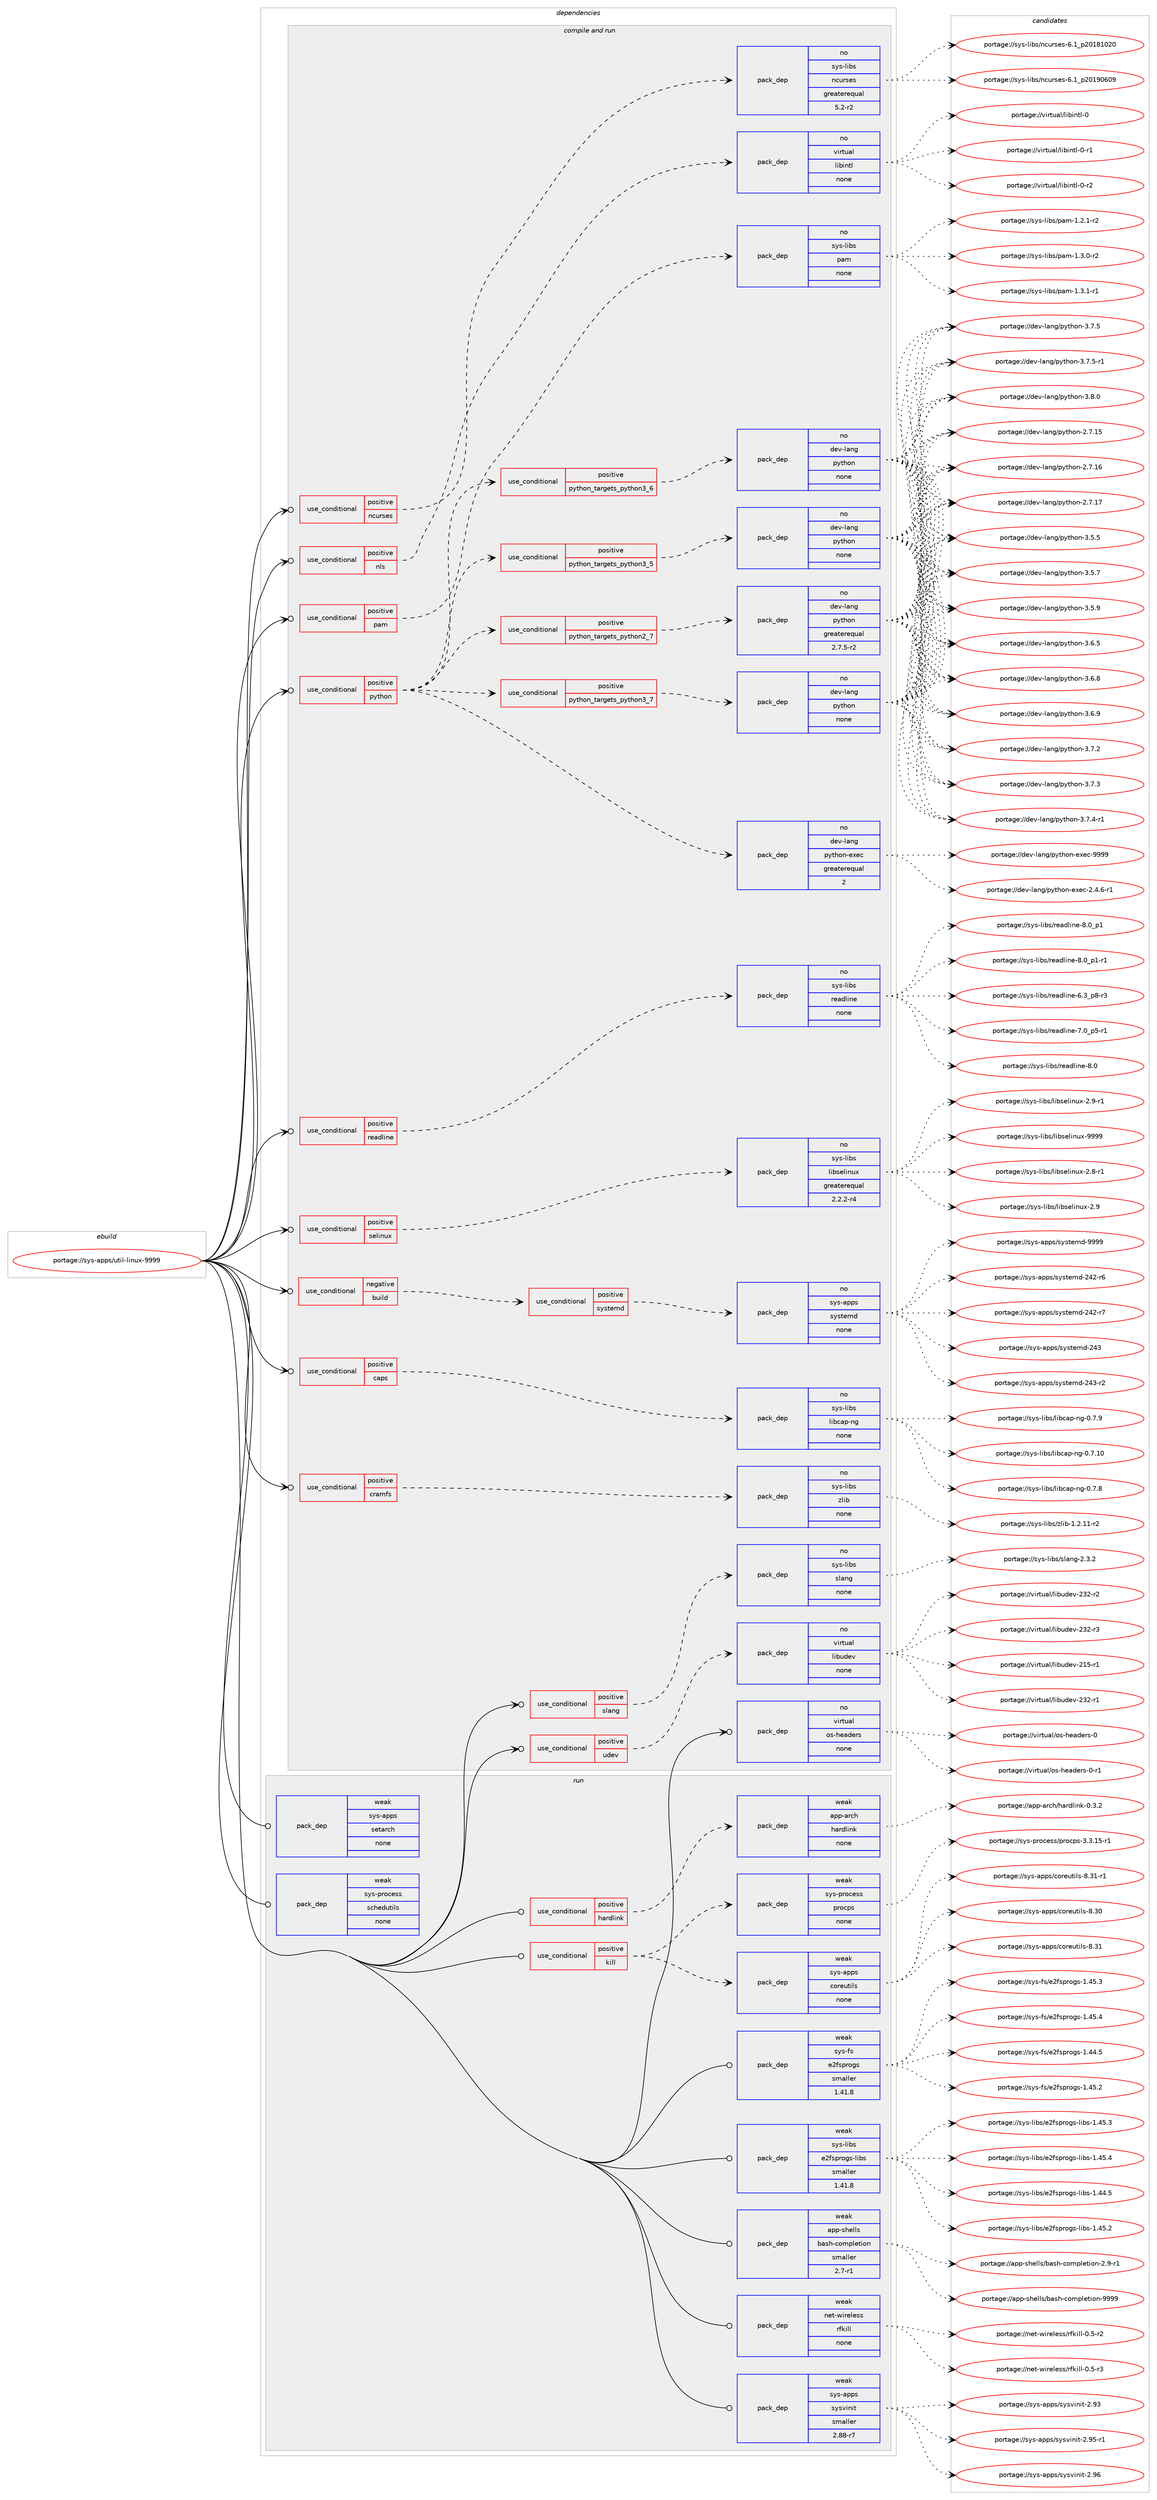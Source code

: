digraph prolog {

# *************
# Graph options
# *************

newrank=true;
concentrate=true;
compound=true;
graph [rankdir=LR,fontname=Helvetica,fontsize=10,ranksep=1.5];#, ranksep=2.5, nodesep=0.2];
edge  [arrowhead=vee];
node  [fontname=Helvetica,fontsize=10];

# **********
# The ebuild
# **********

subgraph cluster_leftcol {
color=gray;
rank=same;
label=<<i>ebuild</i>>;
id [label="portage://sys-apps/util-linux-9999", color=red, width=4, href="../sys-apps/util-linux-9999.svg"];
}

# ****************
# The dependencies
# ****************

subgraph cluster_midcol {
color=gray;
label=<<i>dependencies</i>>;
subgraph cluster_compile {
fillcolor="#eeeeee";
style=filled;
label=<<i>compile</i>>;
}
subgraph cluster_compileandrun {
fillcolor="#eeeeee";
style=filled;
label=<<i>compile and run</i>>;
subgraph cond100334 {
dependency412177 [label=<<TABLE BORDER="0" CELLBORDER="1" CELLSPACING="0" CELLPADDING="4"><TR><TD ROWSPAN="3" CELLPADDING="10">use_conditional</TD></TR><TR><TD>negative</TD></TR><TR><TD>build</TD></TR></TABLE>>, shape=none, color=red];
subgraph cond100335 {
dependency412178 [label=<<TABLE BORDER="0" CELLBORDER="1" CELLSPACING="0" CELLPADDING="4"><TR><TD ROWSPAN="3" CELLPADDING="10">use_conditional</TD></TR><TR><TD>positive</TD></TR><TR><TD>systemd</TD></TR></TABLE>>, shape=none, color=red];
subgraph pack304964 {
dependency412179 [label=<<TABLE BORDER="0" CELLBORDER="1" CELLSPACING="0" CELLPADDING="4" WIDTH="220"><TR><TD ROWSPAN="6" CELLPADDING="30">pack_dep</TD></TR><TR><TD WIDTH="110">no</TD></TR><TR><TD>sys-apps</TD></TR><TR><TD>systemd</TD></TR><TR><TD>none</TD></TR><TR><TD></TD></TR></TABLE>>, shape=none, color=blue];
}
dependency412178:e -> dependency412179:w [weight=20,style="dashed",arrowhead="vee"];
}
dependency412177:e -> dependency412178:w [weight=20,style="dashed",arrowhead="vee"];
}
id:e -> dependency412177:w [weight=20,style="solid",arrowhead="odotvee"];
subgraph cond100336 {
dependency412180 [label=<<TABLE BORDER="0" CELLBORDER="1" CELLSPACING="0" CELLPADDING="4"><TR><TD ROWSPAN="3" CELLPADDING="10">use_conditional</TD></TR><TR><TD>positive</TD></TR><TR><TD>caps</TD></TR></TABLE>>, shape=none, color=red];
subgraph pack304965 {
dependency412181 [label=<<TABLE BORDER="0" CELLBORDER="1" CELLSPACING="0" CELLPADDING="4" WIDTH="220"><TR><TD ROWSPAN="6" CELLPADDING="30">pack_dep</TD></TR><TR><TD WIDTH="110">no</TD></TR><TR><TD>sys-libs</TD></TR><TR><TD>libcap-ng</TD></TR><TR><TD>none</TD></TR><TR><TD></TD></TR></TABLE>>, shape=none, color=blue];
}
dependency412180:e -> dependency412181:w [weight=20,style="dashed",arrowhead="vee"];
}
id:e -> dependency412180:w [weight=20,style="solid",arrowhead="odotvee"];
subgraph cond100337 {
dependency412182 [label=<<TABLE BORDER="0" CELLBORDER="1" CELLSPACING="0" CELLPADDING="4"><TR><TD ROWSPAN="3" CELLPADDING="10">use_conditional</TD></TR><TR><TD>positive</TD></TR><TR><TD>cramfs</TD></TR></TABLE>>, shape=none, color=red];
subgraph pack304966 {
dependency412183 [label=<<TABLE BORDER="0" CELLBORDER="1" CELLSPACING="0" CELLPADDING="4" WIDTH="220"><TR><TD ROWSPAN="6" CELLPADDING="30">pack_dep</TD></TR><TR><TD WIDTH="110">no</TD></TR><TR><TD>sys-libs</TD></TR><TR><TD>zlib</TD></TR><TR><TD>none</TD></TR><TR><TD></TD></TR></TABLE>>, shape=none, color=blue];
}
dependency412182:e -> dependency412183:w [weight=20,style="dashed",arrowhead="vee"];
}
id:e -> dependency412182:w [weight=20,style="solid",arrowhead="odotvee"];
subgraph cond100338 {
dependency412184 [label=<<TABLE BORDER="0" CELLBORDER="1" CELLSPACING="0" CELLPADDING="4"><TR><TD ROWSPAN="3" CELLPADDING="10">use_conditional</TD></TR><TR><TD>positive</TD></TR><TR><TD>ncurses</TD></TR></TABLE>>, shape=none, color=red];
subgraph pack304967 {
dependency412185 [label=<<TABLE BORDER="0" CELLBORDER="1" CELLSPACING="0" CELLPADDING="4" WIDTH="220"><TR><TD ROWSPAN="6" CELLPADDING="30">pack_dep</TD></TR><TR><TD WIDTH="110">no</TD></TR><TR><TD>sys-libs</TD></TR><TR><TD>ncurses</TD></TR><TR><TD>greaterequal</TD></TR><TR><TD>5.2-r2</TD></TR></TABLE>>, shape=none, color=blue];
}
dependency412184:e -> dependency412185:w [weight=20,style="dashed",arrowhead="vee"];
}
id:e -> dependency412184:w [weight=20,style="solid",arrowhead="odotvee"];
subgraph cond100339 {
dependency412186 [label=<<TABLE BORDER="0" CELLBORDER="1" CELLSPACING="0" CELLPADDING="4"><TR><TD ROWSPAN="3" CELLPADDING="10">use_conditional</TD></TR><TR><TD>positive</TD></TR><TR><TD>nls</TD></TR></TABLE>>, shape=none, color=red];
subgraph pack304968 {
dependency412187 [label=<<TABLE BORDER="0" CELLBORDER="1" CELLSPACING="0" CELLPADDING="4" WIDTH="220"><TR><TD ROWSPAN="6" CELLPADDING="30">pack_dep</TD></TR><TR><TD WIDTH="110">no</TD></TR><TR><TD>virtual</TD></TR><TR><TD>libintl</TD></TR><TR><TD>none</TD></TR><TR><TD></TD></TR></TABLE>>, shape=none, color=blue];
}
dependency412186:e -> dependency412187:w [weight=20,style="dashed",arrowhead="vee"];
}
id:e -> dependency412186:w [weight=20,style="solid",arrowhead="odotvee"];
subgraph cond100340 {
dependency412188 [label=<<TABLE BORDER="0" CELLBORDER="1" CELLSPACING="0" CELLPADDING="4"><TR><TD ROWSPAN="3" CELLPADDING="10">use_conditional</TD></TR><TR><TD>positive</TD></TR><TR><TD>pam</TD></TR></TABLE>>, shape=none, color=red];
subgraph pack304969 {
dependency412189 [label=<<TABLE BORDER="0" CELLBORDER="1" CELLSPACING="0" CELLPADDING="4" WIDTH="220"><TR><TD ROWSPAN="6" CELLPADDING="30">pack_dep</TD></TR><TR><TD WIDTH="110">no</TD></TR><TR><TD>sys-libs</TD></TR><TR><TD>pam</TD></TR><TR><TD>none</TD></TR><TR><TD></TD></TR></TABLE>>, shape=none, color=blue];
}
dependency412188:e -> dependency412189:w [weight=20,style="dashed",arrowhead="vee"];
}
id:e -> dependency412188:w [weight=20,style="solid",arrowhead="odotvee"];
subgraph cond100341 {
dependency412190 [label=<<TABLE BORDER="0" CELLBORDER="1" CELLSPACING="0" CELLPADDING="4"><TR><TD ROWSPAN="3" CELLPADDING="10">use_conditional</TD></TR><TR><TD>positive</TD></TR><TR><TD>python</TD></TR></TABLE>>, shape=none, color=red];
subgraph cond100342 {
dependency412191 [label=<<TABLE BORDER="0" CELLBORDER="1" CELLSPACING="0" CELLPADDING="4"><TR><TD ROWSPAN="3" CELLPADDING="10">use_conditional</TD></TR><TR><TD>positive</TD></TR><TR><TD>python_targets_python2_7</TD></TR></TABLE>>, shape=none, color=red];
subgraph pack304970 {
dependency412192 [label=<<TABLE BORDER="0" CELLBORDER="1" CELLSPACING="0" CELLPADDING="4" WIDTH="220"><TR><TD ROWSPAN="6" CELLPADDING="30">pack_dep</TD></TR><TR><TD WIDTH="110">no</TD></TR><TR><TD>dev-lang</TD></TR><TR><TD>python</TD></TR><TR><TD>greaterequal</TD></TR><TR><TD>2.7.5-r2</TD></TR></TABLE>>, shape=none, color=blue];
}
dependency412191:e -> dependency412192:w [weight=20,style="dashed",arrowhead="vee"];
}
dependency412190:e -> dependency412191:w [weight=20,style="dashed",arrowhead="vee"];
subgraph cond100343 {
dependency412193 [label=<<TABLE BORDER="0" CELLBORDER="1" CELLSPACING="0" CELLPADDING="4"><TR><TD ROWSPAN="3" CELLPADDING="10">use_conditional</TD></TR><TR><TD>positive</TD></TR><TR><TD>python_targets_python3_5</TD></TR></TABLE>>, shape=none, color=red];
subgraph pack304971 {
dependency412194 [label=<<TABLE BORDER="0" CELLBORDER="1" CELLSPACING="0" CELLPADDING="4" WIDTH="220"><TR><TD ROWSPAN="6" CELLPADDING="30">pack_dep</TD></TR><TR><TD WIDTH="110">no</TD></TR><TR><TD>dev-lang</TD></TR><TR><TD>python</TD></TR><TR><TD>none</TD></TR><TR><TD></TD></TR></TABLE>>, shape=none, color=blue];
}
dependency412193:e -> dependency412194:w [weight=20,style="dashed",arrowhead="vee"];
}
dependency412190:e -> dependency412193:w [weight=20,style="dashed",arrowhead="vee"];
subgraph cond100344 {
dependency412195 [label=<<TABLE BORDER="0" CELLBORDER="1" CELLSPACING="0" CELLPADDING="4"><TR><TD ROWSPAN="3" CELLPADDING="10">use_conditional</TD></TR><TR><TD>positive</TD></TR><TR><TD>python_targets_python3_6</TD></TR></TABLE>>, shape=none, color=red];
subgraph pack304972 {
dependency412196 [label=<<TABLE BORDER="0" CELLBORDER="1" CELLSPACING="0" CELLPADDING="4" WIDTH="220"><TR><TD ROWSPAN="6" CELLPADDING="30">pack_dep</TD></TR><TR><TD WIDTH="110">no</TD></TR><TR><TD>dev-lang</TD></TR><TR><TD>python</TD></TR><TR><TD>none</TD></TR><TR><TD></TD></TR></TABLE>>, shape=none, color=blue];
}
dependency412195:e -> dependency412196:w [weight=20,style="dashed",arrowhead="vee"];
}
dependency412190:e -> dependency412195:w [weight=20,style="dashed",arrowhead="vee"];
subgraph cond100345 {
dependency412197 [label=<<TABLE BORDER="0" CELLBORDER="1" CELLSPACING="0" CELLPADDING="4"><TR><TD ROWSPAN="3" CELLPADDING="10">use_conditional</TD></TR><TR><TD>positive</TD></TR><TR><TD>python_targets_python3_7</TD></TR></TABLE>>, shape=none, color=red];
subgraph pack304973 {
dependency412198 [label=<<TABLE BORDER="0" CELLBORDER="1" CELLSPACING="0" CELLPADDING="4" WIDTH="220"><TR><TD ROWSPAN="6" CELLPADDING="30">pack_dep</TD></TR><TR><TD WIDTH="110">no</TD></TR><TR><TD>dev-lang</TD></TR><TR><TD>python</TD></TR><TR><TD>none</TD></TR><TR><TD></TD></TR></TABLE>>, shape=none, color=blue];
}
dependency412197:e -> dependency412198:w [weight=20,style="dashed",arrowhead="vee"];
}
dependency412190:e -> dependency412197:w [weight=20,style="dashed",arrowhead="vee"];
subgraph pack304974 {
dependency412199 [label=<<TABLE BORDER="0" CELLBORDER="1" CELLSPACING="0" CELLPADDING="4" WIDTH="220"><TR><TD ROWSPAN="6" CELLPADDING="30">pack_dep</TD></TR><TR><TD WIDTH="110">no</TD></TR><TR><TD>dev-lang</TD></TR><TR><TD>python-exec</TD></TR><TR><TD>greaterequal</TD></TR><TR><TD>2</TD></TR></TABLE>>, shape=none, color=blue];
}
dependency412190:e -> dependency412199:w [weight=20,style="dashed",arrowhead="vee"];
}
id:e -> dependency412190:w [weight=20,style="solid",arrowhead="odotvee"];
subgraph cond100346 {
dependency412200 [label=<<TABLE BORDER="0" CELLBORDER="1" CELLSPACING="0" CELLPADDING="4"><TR><TD ROWSPAN="3" CELLPADDING="10">use_conditional</TD></TR><TR><TD>positive</TD></TR><TR><TD>readline</TD></TR></TABLE>>, shape=none, color=red];
subgraph pack304975 {
dependency412201 [label=<<TABLE BORDER="0" CELLBORDER="1" CELLSPACING="0" CELLPADDING="4" WIDTH="220"><TR><TD ROWSPAN="6" CELLPADDING="30">pack_dep</TD></TR><TR><TD WIDTH="110">no</TD></TR><TR><TD>sys-libs</TD></TR><TR><TD>readline</TD></TR><TR><TD>none</TD></TR><TR><TD></TD></TR></TABLE>>, shape=none, color=blue];
}
dependency412200:e -> dependency412201:w [weight=20,style="dashed",arrowhead="vee"];
}
id:e -> dependency412200:w [weight=20,style="solid",arrowhead="odotvee"];
subgraph cond100347 {
dependency412202 [label=<<TABLE BORDER="0" CELLBORDER="1" CELLSPACING="0" CELLPADDING="4"><TR><TD ROWSPAN="3" CELLPADDING="10">use_conditional</TD></TR><TR><TD>positive</TD></TR><TR><TD>selinux</TD></TR></TABLE>>, shape=none, color=red];
subgraph pack304976 {
dependency412203 [label=<<TABLE BORDER="0" CELLBORDER="1" CELLSPACING="0" CELLPADDING="4" WIDTH="220"><TR><TD ROWSPAN="6" CELLPADDING="30">pack_dep</TD></TR><TR><TD WIDTH="110">no</TD></TR><TR><TD>sys-libs</TD></TR><TR><TD>libselinux</TD></TR><TR><TD>greaterequal</TD></TR><TR><TD>2.2.2-r4</TD></TR></TABLE>>, shape=none, color=blue];
}
dependency412202:e -> dependency412203:w [weight=20,style="dashed",arrowhead="vee"];
}
id:e -> dependency412202:w [weight=20,style="solid",arrowhead="odotvee"];
subgraph cond100348 {
dependency412204 [label=<<TABLE BORDER="0" CELLBORDER="1" CELLSPACING="0" CELLPADDING="4"><TR><TD ROWSPAN="3" CELLPADDING="10">use_conditional</TD></TR><TR><TD>positive</TD></TR><TR><TD>slang</TD></TR></TABLE>>, shape=none, color=red];
subgraph pack304977 {
dependency412205 [label=<<TABLE BORDER="0" CELLBORDER="1" CELLSPACING="0" CELLPADDING="4" WIDTH="220"><TR><TD ROWSPAN="6" CELLPADDING="30">pack_dep</TD></TR><TR><TD WIDTH="110">no</TD></TR><TR><TD>sys-libs</TD></TR><TR><TD>slang</TD></TR><TR><TD>none</TD></TR><TR><TD></TD></TR></TABLE>>, shape=none, color=blue];
}
dependency412204:e -> dependency412205:w [weight=20,style="dashed",arrowhead="vee"];
}
id:e -> dependency412204:w [weight=20,style="solid",arrowhead="odotvee"];
subgraph cond100349 {
dependency412206 [label=<<TABLE BORDER="0" CELLBORDER="1" CELLSPACING="0" CELLPADDING="4"><TR><TD ROWSPAN="3" CELLPADDING="10">use_conditional</TD></TR><TR><TD>positive</TD></TR><TR><TD>udev</TD></TR></TABLE>>, shape=none, color=red];
subgraph pack304978 {
dependency412207 [label=<<TABLE BORDER="0" CELLBORDER="1" CELLSPACING="0" CELLPADDING="4" WIDTH="220"><TR><TD ROWSPAN="6" CELLPADDING="30">pack_dep</TD></TR><TR><TD WIDTH="110">no</TD></TR><TR><TD>virtual</TD></TR><TR><TD>libudev</TD></TR><TR><TD>none</TD></TR><TR><TD></TD></TR></TABLE>>, shape=none, color=blue];
}
dependency412206:e -> dependency412207:w [weight=20,style="dashed",arrowhead="vee"];
}
id:e -> dependency412206:w [weight=20,style="solid",arrowhead="odotvee"];
subgraph pack304979 {
dependency412208 [label=<<TABLE BORDER="0" CELLBORDER="1" CELLSPACING="0" CELLPADDING="4" WIDTH="220"><TR><TD ROWSPAN="6" CELLPADDING="30">pack_dep</TD></TR><TR><TD WIDTH="110">no</TD></TR><TR><TD>virtual</TD></TR><TR><TD>os-headers</TD></TR><TR><TD>none</TD></TR><TR><TD></TD></TR></TABLE>>, shape=none, color=blue];
}
id:e -> dependency412208:w [weight=20,style="solid",arrowhead="odotvee"];
}
subgraph cluster_run {
fillcolor="#eeeeee";
style=filled;
label=<<i>run</i>>;
subgraph cond100350 {
dependency412209 [label=<<TABLE BORDER="0" CELLBORDER="1" CELLSPACING="0" CELLPADDING="4"><TR><TD ROWSPAN="3" CELLPADDING="10">use_conditional</TD></TR><TR><TD>positive</TD></TR><TR><TD>hardlink</TD></TR></TABLE>>, shape=none, color=red];
subgraph pack304980 {
dependency412210 [label=<<TABLE BORDER="0" CELLBORDER="1" CELLSPACING="0" CELLPADDING="4" WIDTH="220"><TR><TD ROWSPAN="6" CELLPADDING="30">pack_dep</TD></TR><TR><TD WIDTH="110">weak</TD></TR><TR><TD>app-arch</TD></TR><TR><TD>hardlink</TD></TR><TR><TD>none</TD></TR><TR><TD></TD></TR></TABLE>>, shape=none, color=blue];
}
dependency412209:e -> dependency412210:w [weight=20,style="dashed",arrowhead="vee"];
}
id:e -> dependency412209:w [weight=20,style="solid",arrowhead="odot"];
subgraph cond100351 {
dependency412211 [label=<<TABLE BORDER="0" CELLBORDER="1" CELLSPACING="0" CELLPADDING="4"><TR><TD ROWSPAN="3" CELLPADDING="10">use_conditional</TD></TR><TR><TD>positive</TD></TR><TR><TD>kill</TD></TR></TABLE>>, shape=none, color=red];
subgraph pack304981 {
dependency412212 [label=<<TABLE BORDER="0" CELLBORDER="1" CELLSPACING="0" CELLPADDING="4" WIDTH="220"><TR><TD ROWSPAN="6" CELLPADDING="30">pack_dep</TD></TR><TR><TD WIDTH="110">weak</TD></TR><TR><TD>sys-apps</TD></TR><TR><TD>coreutils</TD></TR><TR><TD>none</TD></TR><TR><TD></TD></TR></TABLE>>, shape=none, color=blue];
}
dependency412211:e -> dependency412212:w [weight=20,style="dashed",arrowhead="vee"];
subgraph pack304982 {
dependency412213 [label=<<TABLE BORDER="0" CELLBORDER="1" CELLSPACING="0" CELLPADDING="4" WIDTH="220"><TR><TD ROWSPAN="6" CELLPADDING="30">pack_dep</TD></TR><TR><TD WIDTH="110">weak</TD></TR><TR><TD>sys-process</TD></TR><TR><TD>procps</TD></TR><TR><TD>none</TD></TR><TR><TD></TD></TR></TABLE>>, shape=none, color=blue];
}
dependency412211:e -> dependency412213:w [weight=20,style="dashed",arrowhead="vee"];
}
id:e -> dependency412211:w [weight=20,style="solid",arrowhead="odot"];
subgraph pack304983 {
dependency412214 [label=<<TABLE BORDER="0" CELLBORDER="1" CELLSPACING="0" CELLPADDING="4" WIDTH="220"><TR><TD ROWSPAN="6" CELLPADDING="30">pack_dep</TD></TR><TR><TD WIDTH="110">weak</TD></TR><TR><TD>app-shells</TD></TR><TR><TD>bash-completion</TD></TR><TR><TD>smaller</TD></TR><TR><TD>2.7-r1</TD></TR></TABLE>>, shape=none, color=blue];
}
id:e -> dependency412214:w [weight=20,style="solid",arrowhead="odot"];
subgraph pack304984 {
dependency412215 [label=<<TABLE BORDER="0" CELLBORDER="1" CELLSPACING="0" CELLPADDING="4" WIDTH="220"><TR><TD ROWSPAN="6" CELLPADDING="30">pack_dep</TD></TR><TR><TD WIDTH="110">weak</TD></TR><TR><TD>net-wireless</TD></TR><TR><TD>rfkill</TD></TR><TR><TD>none</TD></TR><TR><TD></TD></TR></TABLE>>, shape=none, color=blue];
}
id:e -> dependency412215:w [weight=20,style="solid",arrowhead="odot"];
subgraph pack304985 {
dependency412216 [label=<<TABLE BORDER="0" CELLBORDER="1" CELLSPACING="0" CELLPADDING="4" WIDTH="220"><TR><TD ROWSPAN="6" CELLPADDING="30">pack_dep</TD></TR><TR><TD WIDTH="110">weak</TD></TR><TR><TD>sys-apps</TD></TR><TR><TD>setarch</TD></TR><TR><TD>none</TD></TR><TR><TD></TD></TR></TABLE>>, shape=none, color=blue];
}
id:e -> dependency412216:w [weight=20,style="solid",arrowhead="odot"];
subgraph pack304986 {
dependency412217 [label=<<TABLE BORDER="0" CELLBORDER="1" CELLSPACING="0" CELLPADDING="4" WIDTH="220"><TR><TD ROWSPAN="6" CELLPADDING="30">pack_dep</TD></TR><TR><TD WIDTH="110">weak</TD></TR><TR><TD>sys-apps</TD></TR><TR><TD>sysvinit</TD></TR><TR><TD>smaller</TD></TR><TR><TD>2.88-r7</TD></TR></TABLE>>, shape=none, color=blue];
}
id:e -> dependency412217:w [weight=20,style="solid",arrowhead="odot"];
subgraph pack304987 {
dependency412218 [label=<<TABLE BORDER="0" CELLBORDER="1" CELLSPACING="0" CELLPADDING="4" WIDTH="220"><TR><TD ROWSPAN="6" CELLPADDING="30">pack_dep</TD></TR><TR><TD WIDTH="110">weak</TD></TR><TR><TD>sys-fs</TD></TR><TR><TD>e2fsprogs</TD></TR><TR><TD>smaller</TD></TR><TR><TD>1.41.8</TD></TR></TABLE>>, shape=none, color=blue];
}
id:e -> dependency412218:w [weight=20,style="solid",arrowhead="odot"];
subgraph pack304988 {
dependency412219 [label=<<TABLE BORDER="0" CELLBORDER="1" CELLSPACING="0" CELLPADDING="4" WIDTH="220"><TR><TD ROWSPAN="6" CELLPADDING="30">pack_dep</TD></TR><TR><TD WIDTH="110">weak</TD></TR><TR><TD>sys-libs</TD></TR><TR><TD>e2fsprogs-libs</TD></TR><TR><TD>smaller</TD></TR><TR><TD>1.41.8</TD></TR></TABLE>>, shape=none, color=blue];
}
id:e -> dependency412219:w [weight=20,style="solid",arrowhead="odot"];
subgraph pack304989 {
dependency412220 [label=<<TABLE BORDER="0" CELLBORDER="1" CELLSPACING="0" CELLPADDING="4" WIDTH="220"><TR><TD ROWSPAN="6" CELLPADDING="30">pack_dep</TD></TR><TR><TD WIDTH="110">weak</TD></TR><TR><TD>sys-process</TD></TR><TR><TD>schedutils</TD></TR><TR><TD>none</TD></TR><TR><TD></TD></TR></TABLE>>, shape=none, color=blue];
}
id:e -> dependency412220:w [weight=20,style="solid",arrowhead="odot"];
}
}

# **************
# The candidates
# **************

subgraph cluster_choices {
rank=same;
color=gray;
label=<<i>candidates</i>>;

subgraph choice304964 {
color=black;
nodesep=1;
choiceportage115121115459711211211547115121115116101109100455052504511454 [label="portage://sys-apps/systemd-242-r6", color=red, width=4,href="../sys-apps/systemd-242-r6.svg"];
choiceportage115121115459711211211547115121115116101109100455052504511455 [label="portage://sys-apps/systemd-242-r7", color=red, width=4,href="../sys-apps/systemd-242-r7.svg"];
choiceportage11512111545971121121154711512111511610110910045505251 [label="portage://sys-apps/systemd-243", color=red, width=4,href="../sys-apps/systemd-243.svg"];
choiceportage115121115459711211211547115121115116101109100455052514511450 [label="portage://sys-apps/systemd-243-r2", color=red, width=4,href="../sys-apps/systemd-243-r2.svg"];
choiceportage1151211154597112112115471151211151161011091004557575757 [label="portage://sys-apps/systemd-9999", color=red, width=4,href="../sys-apps/systemd-9999.svg"];
dependency412179:e -> choiceportage115121115459711211211547115121115116101109100455052504511454:w [style=dotted,weight="100"];
dependency412179:e -> choiceportage115121115459711211211547115121115116101109100455052504511455:w [style=dotted,weight="100"];
dependency412179:e -> choiceportage11512111545971121121154711512111511610110910045505251:w [style=dotted,weight="100"];
dependency412179:e -> choiceportage115121115459711211211547115121115116101109100455052514511450:w [style=dotted,weight="100"];
dependency412179:e -> choiceportage1151211154597112112115471151211151161011091004557575757:w [style=dotted,weight="100"];
}
subgraph choice304965 {
color=black;
nodesep=1;
choiceportage1151211154510810598115471081059899971124511010345484655464948 [label="portage://sys-libs/libcap-ng-0.7.10", color=red, width=4,href="../sys-libs/libcap-ng-0.7.10.svg"];
choiceportage11512111545108105981154710810598999711245110103454846554656 [label="portage://sys-libs/libcap-ng-0.7.8", color=red, width=4,href="../sys-libs/libcap-ng-0.7.8.svg"];
choiceportage11512111545108105981154710810598999711245110103454846554657 [label="portage://sys-libs/libcap-ng-0.7.9", color=red, width=4,href="../sys-libs/libcap-ng-0.7.9.svg"];
dependency412181:e -> choiceportage1151211154510810598115471081059899971124511010345484655464948:w [style=dotted,weight="100"];
dependency412181:e -> choiceportage11512111545108105981154710810598999711245110103454846554656:w [style=dotted,weight="100"];
dependency412181:e -> choiceportage11512111545108105981154710810598999711245110103454846554657:w [style=dotted,weight="100"];
}
subgraph choice304966 {
color=black;
nodesep=1;
choiceportage11512111545108105981154712210810598454946504649494511450 [label="portage://sys-libs/zlib-1.2.11-r2", color=red, width=4,href="../sys-libs/zlib-1.2.11-r2.svg"];
dependency412183:e -> choiceportage11512111545108105981154712210810598454946504649494511450:w [style=dotted,weight="100"];
}
subgraph choice304967 {
color=black;
nodesep=1;
choiceportage1151211154510810598115471109911711411510111545544649951125048495649485048 [label="portage://sys-libs/ncurses-6.1_p20181020", color=red, width=4,href="../sys-libs/ncurses-6.1_p20181020.svg"];
choiceportage1151211154510810598115471109911711411510111545544649951125048495748544857 [label="portage://sys-libs/ncurses-6.1_p20190609", color=red, width=4,href="../sys-libs/ncurses-6.1_p20190609.svg"];
dependency412185:e -> choiceportage1151211154510810598115471109911711411510111545544649951125048495649485048:w [style=dotted,weight="100"];
dependency412185:e -> choiceportage1151211154510810598115471109911711411510111545544649951125048495748544857:w [style=dotted,weight="100"];
}
subgraph choice304968 {
color=black;
nodesep=1;
choiceportage1181051141161179710847108105981051101161084548 [label="portage://virtual/libintl-0", color=red, width=4,href="../virtual/libintl-0.svg"];
choiceportage11810511411611797108471081059810511011610845484511449 [label="portage://virtual/libintl-0-r1", color=red, width=4,href="../virtual/libintl-0-r1.svg"];
choiceportage11810511411611797108471081059810511011610845484511450 [label="portage://virtual/libintl-0-r2", color=red, width=4,href="../virtual/libintl-0-r2.svg"];
dependency412187:e -> choiceportage1181051141161179710847108105981051101161084548:w [style=dotted,weight="100"];
dependency412187:e -> choiceportage11810511411611797108471081059810511011610845484511449:w [style=dotted,weight="100"];
dependency412187:e -> choiceportage11810511411611797108471081059810511011610845484511450:w [style=dotted,weight="100"];
}
subgraph choice304969 {
color=black;
nodesep=1;
choiceportage115121115451081059811547112971094549465046494511450 [label="portage://sys-libs/pam-1.2.1-r2", color=red, width=4,href="../sys-libs/pam-1.2.1-r2.svg"];
choiceportage115121115451081059811547112971094549465146484511450 [label="portage://sys-libs/pam-1.3.0-r2", color=red, width=4,href="../sys-libs/pam-1.3.0-r2.svg"];
choiceportage115121115451081059811547112971094549465146494511449 [label="portage://sys-libs/pam-1.3.1-r1", color=red, width=4,href="../sys-libs/pam-1.3.1-r1.svg"];
dependency412189:e -> choiceportage115121115451081059811547112971094549465046494511450:w [style=dotted,weight="100"];
dependency412189:e -> choiceportage115121115451081059811547112971094549465146484511450:w [style=dotted,weight="100"];
dependency412189:e -> choiceportage115121115451081059811547112971094549465146494511449:w [style=dotted,weight="100"];
}
subgraph choice304970 {
color=black;
nodesep=1;
choiceportage10010111845108971101034711212111610411111045504655464953 [label="portage://dev-lang/python-2.7.15", color=red, width=4,href="../dev-lang/python-2.7.15.svg"];
choiceportage10010111845108971101034711212111610411111045504655464954 [label="portage://dev-lang/python-2.7.16", color=red, width=4,href="../dev-lang/python-2.7.16.svg"];
choiceportage10010111845108971101034711212111610411111045504655464955 [label="portage://dev-lang/python-2.7.17", color=red, width=4,href="../dev-lang/python-2.7.17.svg"];
choiceportage100101118451089711010347112121116104111110455146534653 [label="portage://dev-lang/python-3.5.5", color=red, width=4,href="../dev-lang/python-3.5.5.svg"];
choiceportage100101118451089711010347112121116104111110455146534655 [label="portage://dev-lang/python-3.5.7", color=red, width=4,href="../dev-lang/python-3.5.7.svg"];
choiceportage100101118451089711010347112121116104111110455146534657 [label="portage://dev-lang/python-3.5.9", color=red, width=4,href="../dev-lang/python-3.5.9.svg"];
choiceportage100101118451089711010347112121116104111110455146544653 [label="portage://dev-lang/python-3.6.5", color=red, width=4,href="../dev-lang/python-3.6.5.svg"];
choiceportage100101118451089711010347112121116104111110455146544656 [label="portage://dev-lang/python-3.6.8", color=red, width=4,href="../dev-lang/python-3.6.8.svg"];
choiceportage100101118451089711010347112121116104111110455146544657 [label="portage://dev-lang/python-3.6.9", color=red, width=4,href="../dev-lang/python-3.6.9.svg"];
choiceportage100101118451089711010347112121116104111110455146554650 [label="portage://dev-lang/python-3.7.2", color=red, width=4,href="../dev-lang/python-3.7.2.svg"];
choiceportage100101118451089711010347112121116104111110455146554651 [label="portage://dev-lang/python-3.7.3", color=red, width=4,href="../dev-lang/python-3.7.3.svg"];
choiceportage1001011184510897110103471121211161041111104551465546524511449 [label="portage://dev-lang/python-3.7.4-r1", color=red, width=4,href="../dev-lang/python-3.7.4-r1.svg"];
choiceportage100101118451089711010347112121116104111110455146554653 [label="portage://dev-lang/python-3.7.5", color=red, width=4,href="../dev-lang/python-3.7.5.svg"];
choiceportage1001011184510897110103471121211161041111104551465546534511449 [label="portage://dev-lang/python-3.7.5-r1", color=red, width=4,href="../dev-lang/python-3.7.5-r1.svg"];
choiceportage100101118451089711010347112121116104111110455146564648 [label="portage://dev-lang/python-3.8.0", color=red, width=4,href="../dev-lang/python-3.8.0.svg"];
dependency412192:e -> choiceportage10010111845108971101034711212111610411111045504655464953:w [style=dotted,weight="100"];
dependency412192:e -> choiceportage10010111845108971101034711212111610411111045504655464954:w [style=dotted,weight="100"];
dependency412192:e -> choiceportage10010111845108971101034711212111610411111045504655464955:w [style=dotted,weight="100"];
dependency412192:e -> choiceportage100101118451089711010347112121116104111110455146534653:w [style=dotted,weight="100"];
dependency412192:e -> choiceportage100101118451089711010347112121116104111110455146534655:w [style=dotted,weight="100"];
dependency412192:e -> choiceportage100101118451089711010347112121116104111110455146534657:w [style=dotted,weight="100"];
dependency412192:e -> choiceportage100101118451089711010347112121116104111110455146544653:w [style=dotted,weight="100"];
dependency412192:e -> choiceportage100101118451089711010347112121116104111110455146544656:w [style=dotted,weight="100"];
dependency412192:e -> choiceportage100101118451089711010347112121116104111110455146544657:w [style=dotted,weight="100"];
dependency412192:e -> choiceportage100101118451089711010347112121116104111110455146554650:w [style=dotted,weight="100"];
dependency412192:e -> choiceportage100101118451089711010347112121116104111110455146554651:w [style=dotted,weight="100"];
dependency412192:e -> choiceportage1001011184510897110103471121211161041111104551465546524511449:w [style=dotted,weight="100"];
dependency412192:e -> choiceportage100101118451089711010347112121116104111110455146554653:w [style=dotted,weight="100"];
dependency412192:e -> choiceportage1001011184510897110103471121211161041111104551465546534511449:w [style=dotted,weight="100"];
dependency412192:e -> choiceportage100101118451089711010347112121116104111110455146564648:w [style=dotted,weight="100"];
}
subgraph choice304971 {
color=black;
nodesep=1;
choiceportage10010111845108971101034711212111610411111045504655464953 [label="portage://dev-lang/python-2.7.15", color=red, width=4,href="../dev-lang/python-2.7.15.svg"];
choiceportage10010111845108971101034711212111610411111045504655464954 [label="portage://dev-lang/python-2.7.16", color=red, width=4,href="../dev-lang/python-2.7.16.svg"];
choiceportage10010111845108971101034711212111610411111045504655464955 [label="portage://dev-lang/python-2.7.17", color=red, width=4,href="../dev-lang/python-2.7.17.svg"];
choiceportage100101118451089711010347112121116104111110455146534653 [label="portage://dev-lang/python-3.5.5", color=red, width=4,href="../dev-lang/python-3.5.5.svg"];
choiceportage100101118451089711010347112121116104111110455146534655 [label="portage://dev-lang/python-3.5.7", color=red, width=4,href="../dev-lang/python-3.5.7.svg"];
choiceportage100101118451089711010347112121116104111110455146534657 [label="portage://dev-lang/python-3.5.9", color=red, width=4,href="../dev-lang/python-3.5.9.svg"];
choiceportage100101118451089711010347112121116104111110455146544653 [label="portage://dev-lang/python-3.6.5", color=red, width=4,href="../dev-lang/python-3.6.5.svg"];
choiceportage100101118451089711010347112121116104111110455146544656 [label="portage://dev-lang/python-3.6.8", color=red, width=4,href="../dev-lang/python-3.6.8.svg"];
choiceportage100101118451089711010347112121116104111110455146544657 [label="portage://dev-lang/python-3.6.9", color=red, width=4,href="../dev-lang/python-3.6.9.svg"];
choiceportage100101118451089711010347112121116104111110455146554650 [label="portage://dev-lang/python-3.7.2", color=red, width=4,href="../dev-lang/python-3.7.2.svg"];
choiceportage100101118451089711010347112121116104111110455146554651 [label="portage://dev-lang/python-3.7.3", color=red, width=4,href="../dev-lang/python-3.7.3.svg"];
choiceportage1001011184510897110103471121211161041111104551465546524511449 [label="portage://dev-lang/python-3.7.4-r1", color=red, width=4,href="../dev-lang/python-3.7.4-r1.svg"];
choiceportage100101118451089711010347112121116104111110455146554653 [label="portage://dev-lang/python-3.7.5", color=red, width=4,href="../dev-lang/python-3.7.5.svg"];
choiceportage1001011184510897110103471121211161041111104551465546534511449 [label="portage://dev-lang/python-3.7.5-r1", color=red, width=4,href="../dev-lang/python-3.7.5-r1.svg"];
choiceportage100101118451089711010347112121116104111110455146564648 [label="portage://dev-lang/python-3.8.0", color=red, width=4,href="../dev-lang/python-3.8.0.svg"];
dependency412194:e -> choiceportage10010111845108971101034711212111610411111045504655464953:w [style=dotted,weight="100"];
dependency412194:e -> choiceportage10010111845108971101034711212111610411111045504655464954:w [style=dotted,weight="100"];
dependency412194:e -> choiceportage10010111845108971101034711212111610411111045504655464955:w [style=dotted,weight="100"];
dependency412194:e -> choiceportage100101118451089711010347112121116104111110455146534653:w [style=dotted,weight="100"];
dependency412194:e -> choiceportage100101118451089711010347112121116104111110455146534655:w [style=dotted,weight="100"];
dependency412194:e -> choiceportage100101118451089711010347112121116104111110455146534657:w [style=dotted,weight="100"];
dependency412194:e -> choiceportage100101118451089711010347112121116104111110455146544653:w [style=dotted,weight="100"];
dependency412194:e -> choiceportage100101118451089711010347112121116104111110455146544656:w [style=dotted,weight="100"];
dependency412194:e -> choiceportage100101118451089711010347112121116104111110455146544657:w [style=dotted,weight="100"];
dependency412194:e -> choiceportage100101118451089711010347112121116104111110455146554650:w [style=dotted,weight="100"];
dependency412194:e -> choiceportage100101118451089711010347112121116104111110455146554651:w [style=dotted,weight="100"];
dependency412194:e -> choiceportage1001011184510897110103471121211161041111104551465546524511449:w [style=dotted,weight="100"];
dependency412194:e -> choiceportage100101118451089711010347112121116104111110455146554653:w [style=dotted,weight="100"];
dependency412194:e -> choiceportage1001011184510897110103471121211161041111104551465546534511449:w [style=dotted,weight="100"];
dependency412194:e -> choiceportage100101118451089711010347112121116104111110455146564648:w [style=dotted,weight="100"];
}
subgraph choice304972 {
color=black;
nodesep=1;
choiceportage10010111845108971101034711212111610411111045504655464953 [label="portage://dev-lang/python-2.7.15", color=red, width=4,href="../dev-lang/python-2.7.15.svg"];
choiceportage10010111845108971101034711212111610411111045504655464954 [label="portage://dev-lang/python-2.7.16", color=red, width=4,href="../dev-lang/python-2.7.16.svg"];
choiceportage10010111845108971101034711212111610411111045504655464955 [label="portage://dev-lang/python-2.7.17", color=red, width=4,href="../dev-lang/python-2.7.17.svg"];
choiceportage100101118451089711010347112121116104111110455146534653 [label="portage://dev-lang/python-3.5.5", color=red, width=4,href="../dev-lang/python-3.5.5.svg"];
choiceportage100101118451089711010347112121116104111110455146534655 [label="portage://dev-lang/python-3.5.7", color=red, width=4,href="../dev-lang/python-3.5.7.svg"];
choiceportage100101118451089711010347112121116104111110455146534657 [label="portage://dev-lang/python-3.5.9", color=red, width=4,href="../dev-lang/python-3.5.9.svg"];
choiceportage100101118451089711010347112121116104111110455146544653 [label="portage://dev-lang/python-3.6.5", color=red, width=4,href="../dev-lang/python-3.6.5.svg"];
choiceportage100101118451089711010347112121116104111110455146544656 [label="portage://dev-lang/python-3.6.8", color=red, width=4,href="../dev-lang/python-3.6.8.svg"];
choiceportage100101118451089711010347112121116104111110455146544657 [label="portage://dev-lang/python-3.6.9", color=red, width=4,href="../dev-lang/python-3.6.9.svg"];
choiceportage100101118451089711010347112121116104111110455146554650 [label="portage://dev-lang/python-3.7.2", color=red, width=4,href="../dev-lang/python-3.7.2.svg"];
choiceportage100101118451089711010347112121116104111110455146554651 [label="portage://dev-lang/python-3.7.3", color=red, width=4,href="../dev-lang/python-3.7.3.svg"];
choiceportage1001011184510897110103471121211161041111104551465546524511449 [label="portage://dev-lang/python-3.7.4-r1", color=red, width=4,href="../dev-lang/python-3.7.4-r1.svg"];
choiceportage100101118451089711010347112121116104111110455146554653 [label="portage://dev-lang/python-3.7.5", color=red, width=4,href="../dev-lang/python-3.7.5.svg"];
choiceportage1001011184510897110103471121211161041111104551465546534511449 [label="portage://dev-lang/python-3.7.5-r1", color=red, width=4,href="../dev-lang/python-3.7.5-r1.svg"];
choiceportage100101118451089711010347112121116104111110455146564648 [label="portage://dev-lang/python-3.8.0", color=red, width=4,href="../dev-lang/python-3.8.0.svg"];
dependency412196:e -> choiceportage10010111845108971101034711212111610411111045504655464953:w [style=dotted,weight="100"];
dependency412196:e -> choiceportage10010111845108971101034711212111610411111045504655464954:w [style=dotted,weight="100"];
dependency412196:e -> choiceportage10010111845108971101034711212111610411111045504655464955:w [style=dotted,weight="100"];
dependency412196:e -> choiceportage100101118451089711010347112121116104111110455146534653:w [style=dotted,weight="100"];
dependency412196:e -> choiceportage100101118451089711010347112121116104111110455146534655:w [style=dotted,weight="100"];
dependency412196:e -> choiceportage100101118451089711010347112121116104111110455146534657:w [style=dotted,weight="100"];
dependency412196:e -> choiceportage100101118451089711010347112121116104111110455146544653:w [style=dotted,weight="100"];
dependency412196:e -> choiceportage100101118451089711010347112121116104111110455146544656:w [style=dotted,weight="100"];
dependency412196:e -> choiceportage100101118451089711010347112121116104111110455146544657:w [style=dotted,weight="100"];
dependency412196:e -> choiceportage100101118451089711010347112121116104111110455146554650:w [style=dotted,weight="100"];
dependency412196:e -> choiceportage100101118451089711010347112121116104111110455146554651:w [style=dotted,weight="100"];
dependency412196:e -> choiceportage1001011184510897110103471121211161041111104551465546524511449:w [style=dotted,weight="100"];
dependency412196:e -> choiceportage100101118451089711010347112121116104111110455146554653:w [style=dotted,weight="100"];
dependency412196:e -> choiceportage1001011184510897110103471121211161041111104551465546534511449:w [style=dotted,weight="100"];
dependency412196:e -> choiceportage100101118451089711010347112121116104111110455146564648:w [style=dotted,weight="100"];
}
subgraph choice304973 {
color=black;
nodesep=1;
choiceportage10010111845108971101034711212111610411111045504655464953 [label="portage://dev-lang/python-2.7.15", color=red, width=4,href="../dev-lang/python-2.7.15.svg"];
choiceportage10010111845108971101034711212111610411111045504655464954 [label="portage://dev-lang/python-2.7.16", color=red, width=4,href="../dev-lang/python-2.7.16.svg"];
choiceportage10010111845108971101034711212111610411111045504655464955 [label="portage://dev-lang/python-2.7.17", color=red, width=4,href="../dev-lang/python-2.7.17.svg"];
choiceportage100101118451089711010347112121116104111110455146534653 [label="portage://dev-lang/python-3.5.5", color=red, width=4,href="../dev-lang/python-3.5.5.svg"];
choiceportage100101118451089711010347112121116104111110455146534655 [label="portage://dev-lang/python-3.5.7", color=red, width=4,href="../dev-lang/python-3.5.7.svg"];
choiceportage100101118451089711010347112121116104111110455146534657 [label="portage://dev-lang/python-3.5.9", color=red, width=4,href="../dev-lang/python-3.5.9.svg"];
choiceportage100101118451089711010347112121116104111110455146544653 [label="portage://dev-lang/python-3.6.5", color=red, width=4,href="../dev-lang/python-3.6.5.svg"];
choiceportage100101118451089711010347112121116104111110455146544656 [label="portage://dev-lang/python-3.6.8", color=red, width=4,href="../dev-lang/python-3.6.8.svg"];
choiceportage100101118451089711010347112121116104111110455146544657 [label="portage://dev-lang/python-3.6.9", color=red, width=4,href="../dev-lang/python-3.6.9.svg"];
choiceportage100101118451089711010347112121116104111110455146554650 [label="portage://dev-lang/python-3.7.2", color=red, width=4,href="../dev-lang/python-3.7.2.svg"];
choiceportage100101118451089711010347112121116104111110455146554651 [label="portage://dev-lang/python-3.7.3", color=red, width=4,href="../dev-lang/python-3.7.3.svg"];
choiceportage1001011184510897110103471121211161041111104551465546524511449 [label="portage://dev-lang/python-3.7.4-r1", color=red, width=4,href="../dev-lang/python-3.7.4-r1.svg"];
choiceportage100101118451089711010347112121116104111110455146554653 [label="portage://dev-lang/python-3.7.5", color=red, width=4,href="../dev-lang/python-3.7.5.svg"];
choiceportage1001011184510897110103471121211161041111104551465546534511449 [label="portage://dev-lang/python-3.7.5-r1", color=red, width=4,href="../dev-lang/python-3.7.5-r1.svg"];
choiceportage100101118451089711010347112121116104111110455146564648 [label="portage://dev-lang/python-3.8.0", color=red, width=4,href="../dev-lang/python-3.8.0.svg"];
dependency412198:e -> choiceportage10010111845108971101034711212111610411111045504655464953:w [style=dotted,weight="100"];
dependency412198:e -> choiceportage10010111845108971101034711212111610411111045504655464954:w [style=dotted,weight="100"];
dependency412198:e -> choiceportage10010111845108971101034711212111610411111045504655464955:w [style=dotted,weight="100"];
dependency412198:e -> choiceportage100101118451089711010347112121116104111110455146534653:w [style=dotted,weight="100"];
dependency412198:e -> choiceportage100101118451089711010347112121116104111110455146534655:w [style=dotted,weight="100"];
dependency412198:e -> choiceportage100101118451089711010347112121116104111110455146534657:w [style=dotted,weight="100"];
dependency412198:e -> choiceportage100101118451089711010347112121116104111110455146544653:w [style=dotted,weight="100"];
dependency412198:e -> choiceportage100101118451089711010347112121116104111110455146544656:w [style=dotted,weight="100"];
dependency412198:e -> choiceportage100101118451089711010347112121116104111110455146544657:w [style=dotted,weight="100"];
dependency412198:e -> choiceportage100101118451089711010347112121116104111110455146554650:w [style=dotted,weight="100"];
dependency412198:e -> choiceportage100101118451089711010347112121116104111110455146554651:w [style=dotted,weight="100"];
dependency412198:e -> choiceportage1001011184510897110103471121211161041111104551465546524511449:w [style=dotted,weight="100"];
dependency412198:e -> choiceportage100101118451089711010347112121116104111110455146554653:w [style=dotted,weight="100"];
dependency412198:e -> choiceportage1001011184510897110103471121211161041111104551465546534511449:w [style=dotted,weight="100"];
dependency412198:e -> choiceportage100101118451089711010347112121116104111110455146564648:w [style=dotted,weight="100"];
}
subgraph choice304974 {
color=black;
nodesep=1;
choiceportage10010111845108971101034711212111610411111045101120101994550465246544511449 [label="portage://dev-lang/python-exec-2.4.6-r1", color=red, width=4,href="../dev-lang/python-exec-2.4.6-r1.svg"];
choiceportage10010111845108971101034711212111610411111045101120101994557575757 [label="portage://dev-lang/python-exec-9999", color=red, width=4,href="../dev-lang/python-exec-9999.svg"];
dependency412199:e -> choiceportage10010111845108971101034711212111610411111045101120101994550465246544511449:w [style=dotted,weight="100"];
dependency412199:e -> choiceportage10010111845108971101034711212111610411111045101120101994557575757:w [style=dotted,weight="100"];
}
subgraph choice304975 {
color=black;
nodesep=1;
choiceportage115121115451081059811547114101971001081051101014554465195112564511451 [label="portage://sys-libs/readline-6.3_p8-r3", color=red, width=4,href="../sys-libs/readline-6.3_p8-r3.svg"];
choiceportage115121115451081059811547114101971001081051101014555464895112534511449 [label="portage://sys-libs/readline-7.0_p5-r1", color=red, width=4,href="../sys-libs/readline-7.0_p5-r1.svg"];
choiceportage1151211154510810598115471141019710010810511010145564648 [label="portage://sys-libs/readline-8.0", color=red, width=4,href="../sys-libs/readline-8.0.svg"];
choiceportage11512111545108105981154711410197100108105110101455646489511249 [label="portage://sys-libs/readline-8.0_p1", color=red, width=4,href="../sys-libs/readline-8.0_p1.svg"];
choiceportage115121115451081059811547114101971001081051101014556464895112494511449 [label="portage://sys-libs/readline-8.0_p1-r1", color=red, width=4,href="../sys-libs/readline-8.0_p1-r1.svg"];
dependency412201:e -> choiceportage115121115451081059811547114101971001081051101014554465195112564511451:w [style=dotted,weight="100"];
dependency412201:e -> choiceportage115121115451081059811547114101971001081051101014555464895112534511449:w [style=dotted,weight="100"];
dependency412201:e -> choiceportage1151211154510810598115471141019710010810511010145564648:w [style=dotted,weight="100"];
dependency412201:e -> choiceportage11512111545108105981154711410197100108105110101455646489511249:w [style=dotted,weight="100"];
dependency412201:e -> choiceportage115121115451081059811547114101971001081051101014556464895112494511449:w [style=dotted,weight="100"];
}
subgraph choice304976 {
color=black;
nodesep=1;
choiceportage11512111545108105981154710810598115101108105110117120455046564511449 [label="portage://sys-libs/libselinux-2.8-r1", color=red, width=4,href="../sys-libs/libselinux-2.8-r1.svg"];
choiceportage1151211154510810598115471081059811510110810511011712045504657 [label="portage://sys-libs/libselinux-2.9", color=red, width=4,href="../sys-libs/libselinux-2.9.svg"];
choiceportage11512111545108105981154710810598115101108105110117120455046574511449 [label="portage://sys-libs/libselinux-2.9-r1", color=red, width=4,href="../sys-libs/libselinux-2.9-r1.svg"];
choiceportage115121115451081059811547108105981151011081051101171204557575757 [label="portage://sys-libs/libselinux-9999", color=red, width=4,href="../sys-libs/libselinux-9999.svg"];
dependency412203:e -> choiceportage11512111545108105981154710810598115101108105110117120455046564511449:w [style=dotted,weight="100"];
dependency412203:e -> choiceportage1151211154510810598115471081059811510110810511011712045504657:w [style=dotted,weight="100"];
dependency412203:e -> choiceportage11512111545108105981154710810598115101108105110117120455046574511449:w [style=dotted,weight="100"];
dependency412203:e -> choiceportage115121115451081059811547108105981151011081051101171204557575757:w [style=dotted,weight="100"];
}
subgraph choice304977 {
color=black;
nodesep=1;
choiceportage11512111545108105981154711510897110103455046514650 [label="portage://sys-libs/slang-2.3.2", color=red, width=4,href="../sys-libs/slang-2.3.2.svg"];
dependency412205:e -> choiceportage11512111545108105981154711510897110103455046514650:w [style=dotted,weight="100"];
}
subgraph choice304978 {
color=black;
nodesep=1;
choiceportage118105114116117971084710810598117100101118455049534511449 [label="portage://virtual/libudev-215-r1", color=red, width=4,href="../virtual/libudev-215-r1.svg"];
choiceportage118105114116117971084710810598117100101118455051504511449 [label="portage://virtual/libudev-232-r1", color=red, width=4,href="../virtual/libudev-232-r1.svg"];
choiceportage118105114116117971084710810598117100101118455051504511450 [label="portage://virtual/libudev-232-r2", color=red, width=4,href="../virtual/libudev-232-r2.svg"];
choiceportage118105114116117971084710810598117100101118455051504511451 [label="portage://virtual/libudev-232-r3", color=red, width=4,href="../virtual/libudev-232-r3.svg"];
dependency412207:e -> choiceportage118105114116117971084710810598117100101118455049534511449:w [style=dotted,weight="100"];
dependency412207:e -> choiceportage118105114116117971084710810598117100101118455051504511449:w [style=dotted,weight="100"];
dependency412207:e -> choiceportage118105114116117971084710810598117100101118455051504511450:w [style=dotted,weight="100"];
dependency412207:e -> choiceportage118105114116117971084710810598117100101118455051504511451:w [style=dotted,weight="100"];
}
subgraph choice304979 {
color=black;
nodesep=1;
choiceportage118105114116117971084711111545104101971001011141154548 [label="portage://virtual/os-headers-0", color=red, width=4,href="../virtual/os-headers-0.svg"];
choiceportage1181051141161179710847111115451041019710010111411545484511449 [label="portage://virtual/os-headers-0-r1", color=red, width=4,href="../virtual/os-headers-0-r1.svg"];
dependency412208:e -> choiceportage118105114116117971084711111545104101971001011141154548:w [style=dotted,weight="100"];
dependency412208:e -> choiceportage1181051141161179710847111115451041019710010111411545484511449:w [style=dotted,weight="100"];
}
subgraph choice304980 {
color=black;
nodesep=1;
choiceportage971121124597114991044710497114100108105110107454846514650 [label="portage://app-arch/hardlink-0.3.2", color=red, width=4,href="../app-arch/hardlink-0.3.2.svg"];
dependency412210:e -> choiceportage971121124597114991044710497114100108105110107454846514650:w [style=dotted,weight="100"];
}
subgraph choice304981 {
color=black;
nodesep=1;
choiceportage115121115459711211211547991111141011171161051081154556465148 [label="portage://sys-apps/coreutils-8.30", color=red, width=4,href="../sys-apps/coreutils-8.30.svg"];
choiceportage115121115459711211211547991111141011171161051081154556465149 [label="portage://sys-apps/coreutils-8.31", color=red, width=4,href="../sys-apps/coreutils-8.31.svg"];
choiceportage1151211154597112112115479911111410111711610510811545564651494511449 [label="portage://sys-apps/coreutils-8.31-r1", color=red, width=4,href="../sys-apps/coreutils-8.31-r1.svg"];
dependency412212:e -> choiceportage115121115459711211211547991111141011171161051081154556465148:w [style=dotted,weight="100"];
dependency412212:e -> choiceportage115121115459711211211547991111141011171161051081154556465149:w [style=dotted,weight="100"];
dependency412212:e -> choiceportage1151211154597112112115479911111410111711610510811545564651494511449:w [style=dotted,weight="100"];
}
subgraph choice304982 {
color=black;
nodesep=1;
choiceportage11512111545112114111991011151154711211411199112115455146514649534511449 [label="portage://sys-process/procps-3.3.15-r1", color=red, width=4,href="../sys-process/procps-3.3.15-r1.svg"];
dependency412213:e -> choiceportage11512111545112114111991011151154711211411199112115455146514649534511449:w [style=dotted,weight="100"];
}
subgraph choice304983 {
color=black;
nodesep=1;
choiceportage97112112451151041011081081154798971151044599111109112108101116105111110455046574511449 [label="portage://app-shells/bash-completion-2.9-r1", color=red, width=4,href="../app-shells/bash-completion-2.9-r1.svg"];
choiceportage971121124511510410110810811547989711510445991111091121081011161051111104557575757 [label="portage://app-shells/bash-completion-9999", color=red, width=4,href="../app-shells/bash-completion-9999.svg"];
dependency412214:e -> choiceportage97112112451151041011081081154798971151044599111109112108101116105111110455046574511449:w [style=dotted,weight="100"];
dependency412214:e -> choiceportage971121124511510410110810811547989711510445991111091121081011161051111104557575757:w [style=dotted,weight="100"];
}
subgraph choice304984 {
color=black;
nodesep=1;
choiceportage1101011164511910511410110810111511547114102107105108108454846534511450 [label="portage://net-wireless/rfkill-0.5-r2", color=red, width=4,href="../net-wireless/rfkill-0.5-r2.svg"];
choiceportage1101011164511910511410110810111511547114102107105108108454846534511451 [label="portage://net-wireless/rfkill-0.5-r3", color=red, width=4,href="../net-wireless/rfkill-0.5-r3.svg"];
dependency412215:e -> choiceportage1101011164511910511410110810111511547114102107105108108454846534511450:w [style=dotted,weight="100"];
dependency412215:e -> choiceportage1101011164511910511410110810111511547114102107105108108454846534511451:w [style=dotted,weight="100"];
}
subgraph choice304985 {
color=black;
nodesep=1;
}
subgraph choice304986 {
color=black;
nodesep=1;
choiceportage1151211154597112112115471151211151181051101051164550465751 [label="portage://sys-apps/sysvinit-2.93", color=red, width=4,href="../sys-apps/sysvinit-2.93.svg"];
choiceportage11512111545971121121154711512111511810511010511645504657534511449 [label="portage://sys-apps/sysvinit-2.95-r1", color=red, width=4,href="../sys-apps/sysvinit-2.95-r1.svg"];
choiceportage1151211154597112112115471151211151181051101051164550465754 [label="portage://sys-apps/sysvinit-2.96", color=red, width=4,href="../sys-apps/sysvinit-2.96.svg"];
dependency412217:e -> choiceportage1151211154597112112115471151211151181051101051164550465751:w [style=dotted,weight="100"];
dependency412217:e -> choiceportage11512111545971121121154711512111511810511010511645504657534511449:w [style=dotted,weight="100"];
dependency412217:e -> choiceportage1151211154597112112115471151211151181051101051164550465754:w [style=dotted,weight="100"];
}
subgraph choice304987 {
color=black;
nodesep=1;
choiceportage11512111545102115471015010211511211411110311545494652524653 [label="portage://sys-fs/e2fsprogs-1.44.5", color=red, width=4,href="../sys-fs/e2fsprogs-1.44.5.svg"];
choiceportage11512111545102115471015010211511211411110311545494652534650 [label="portage://sys-fs/e2fsprogs-1.45.2", color=red, width=4,href="../sys-fs/e2fsprogs-1.45.2.svg"];
choiceportage11512111545102115471015010211511211411110311545494652534651 [label="portage://sys-fs/e2fsprogs-1.45.3", color=red, width=4,href="../sys-fs/e2fsprogs-1.45.3.svg"];
choiceportage11512111545102115471015010211511211411110311545494652534652 [label="portage://sys-fs/e2fsprogs-1.45.4", color=red, width=4,href="../sys-fs/e2fsprogs-1.45.4.svg"];
dependency412218:e -> choiceportage11512111545102115471015010211511211411110311545494652524653:w [style=dotted,weight="100"];
dependency412218:e -> choiceportage11512111545102115471015010211511211411110311545494652534650:w [style=dotted,weight="100"];
dependency412218:e -> choiceportage11512111545102115471015010211511211411110311545494652534651:w [style=dotted,weight="100"];
dependency412218:e -> choiceportage11512111545102115471015010211511211411110311545494652534652:w [style=dotted,weight="100"];
}
subgraph choice304988 {
color=black;
nodesep=1;
choiceportage11512111545108105981154710150102115112114111103115451081059811545494652524653 [label="portage://sys-libs/e2fsprogs-libs-1.44.5", color=red, width=4,href="../sys-libs/e2fsprogs-libs-1.44.5.svg"];
choiceportage11512111545108105981154710150102115112114111103115451081059811545494652534650 [label="portage://sys-libs/e2fsprogs-libs-1.45.2", color=red, width=4,href="../sys-libs/e2fsprogs-libs-1.45.2.svg"];
choiceportage11512111545108105981154710150102115112114111103115451081059811545494652534651 [label="portage://sys-libs/e2fsprogs-libs-1.45.3", color=red, width=4,href="../sys-libs/e2fsprogs-libs-1.45.3.svg"];
choiceportage11512111545108105981154710150102115112114111103115451081059811545494652534652 [label="portage://sys-libs/e2fsprogs-libs-1.45.4", color=red, width=4,href="../sys-libs/e2fsprogs-libs-1.45.4.svg"];
dependency412219:e -> choiceportage11512111545108105981154710150102115112114111103115451081059811545494652524653:w [style=dotted,weight="100"];
dependency412219:e -> choiceportage11512111545108105981154710150102115112114111103115451081059811545494652534650:w [style=dotted,weight="100"];
dependency412219:e -> choiceportage11512111545108105981154710150102115112114111103115451081059811545494652534651:w [style=dotted,weight="100"];
dependency412219:e -> choiceportage11512111545108105981154710150102115112114111103115451081059811545494652534652:w [style=dotted,weight="100"];
}
subgraph choice304989 {
color=black;
nodesep=1;
}
}

}
